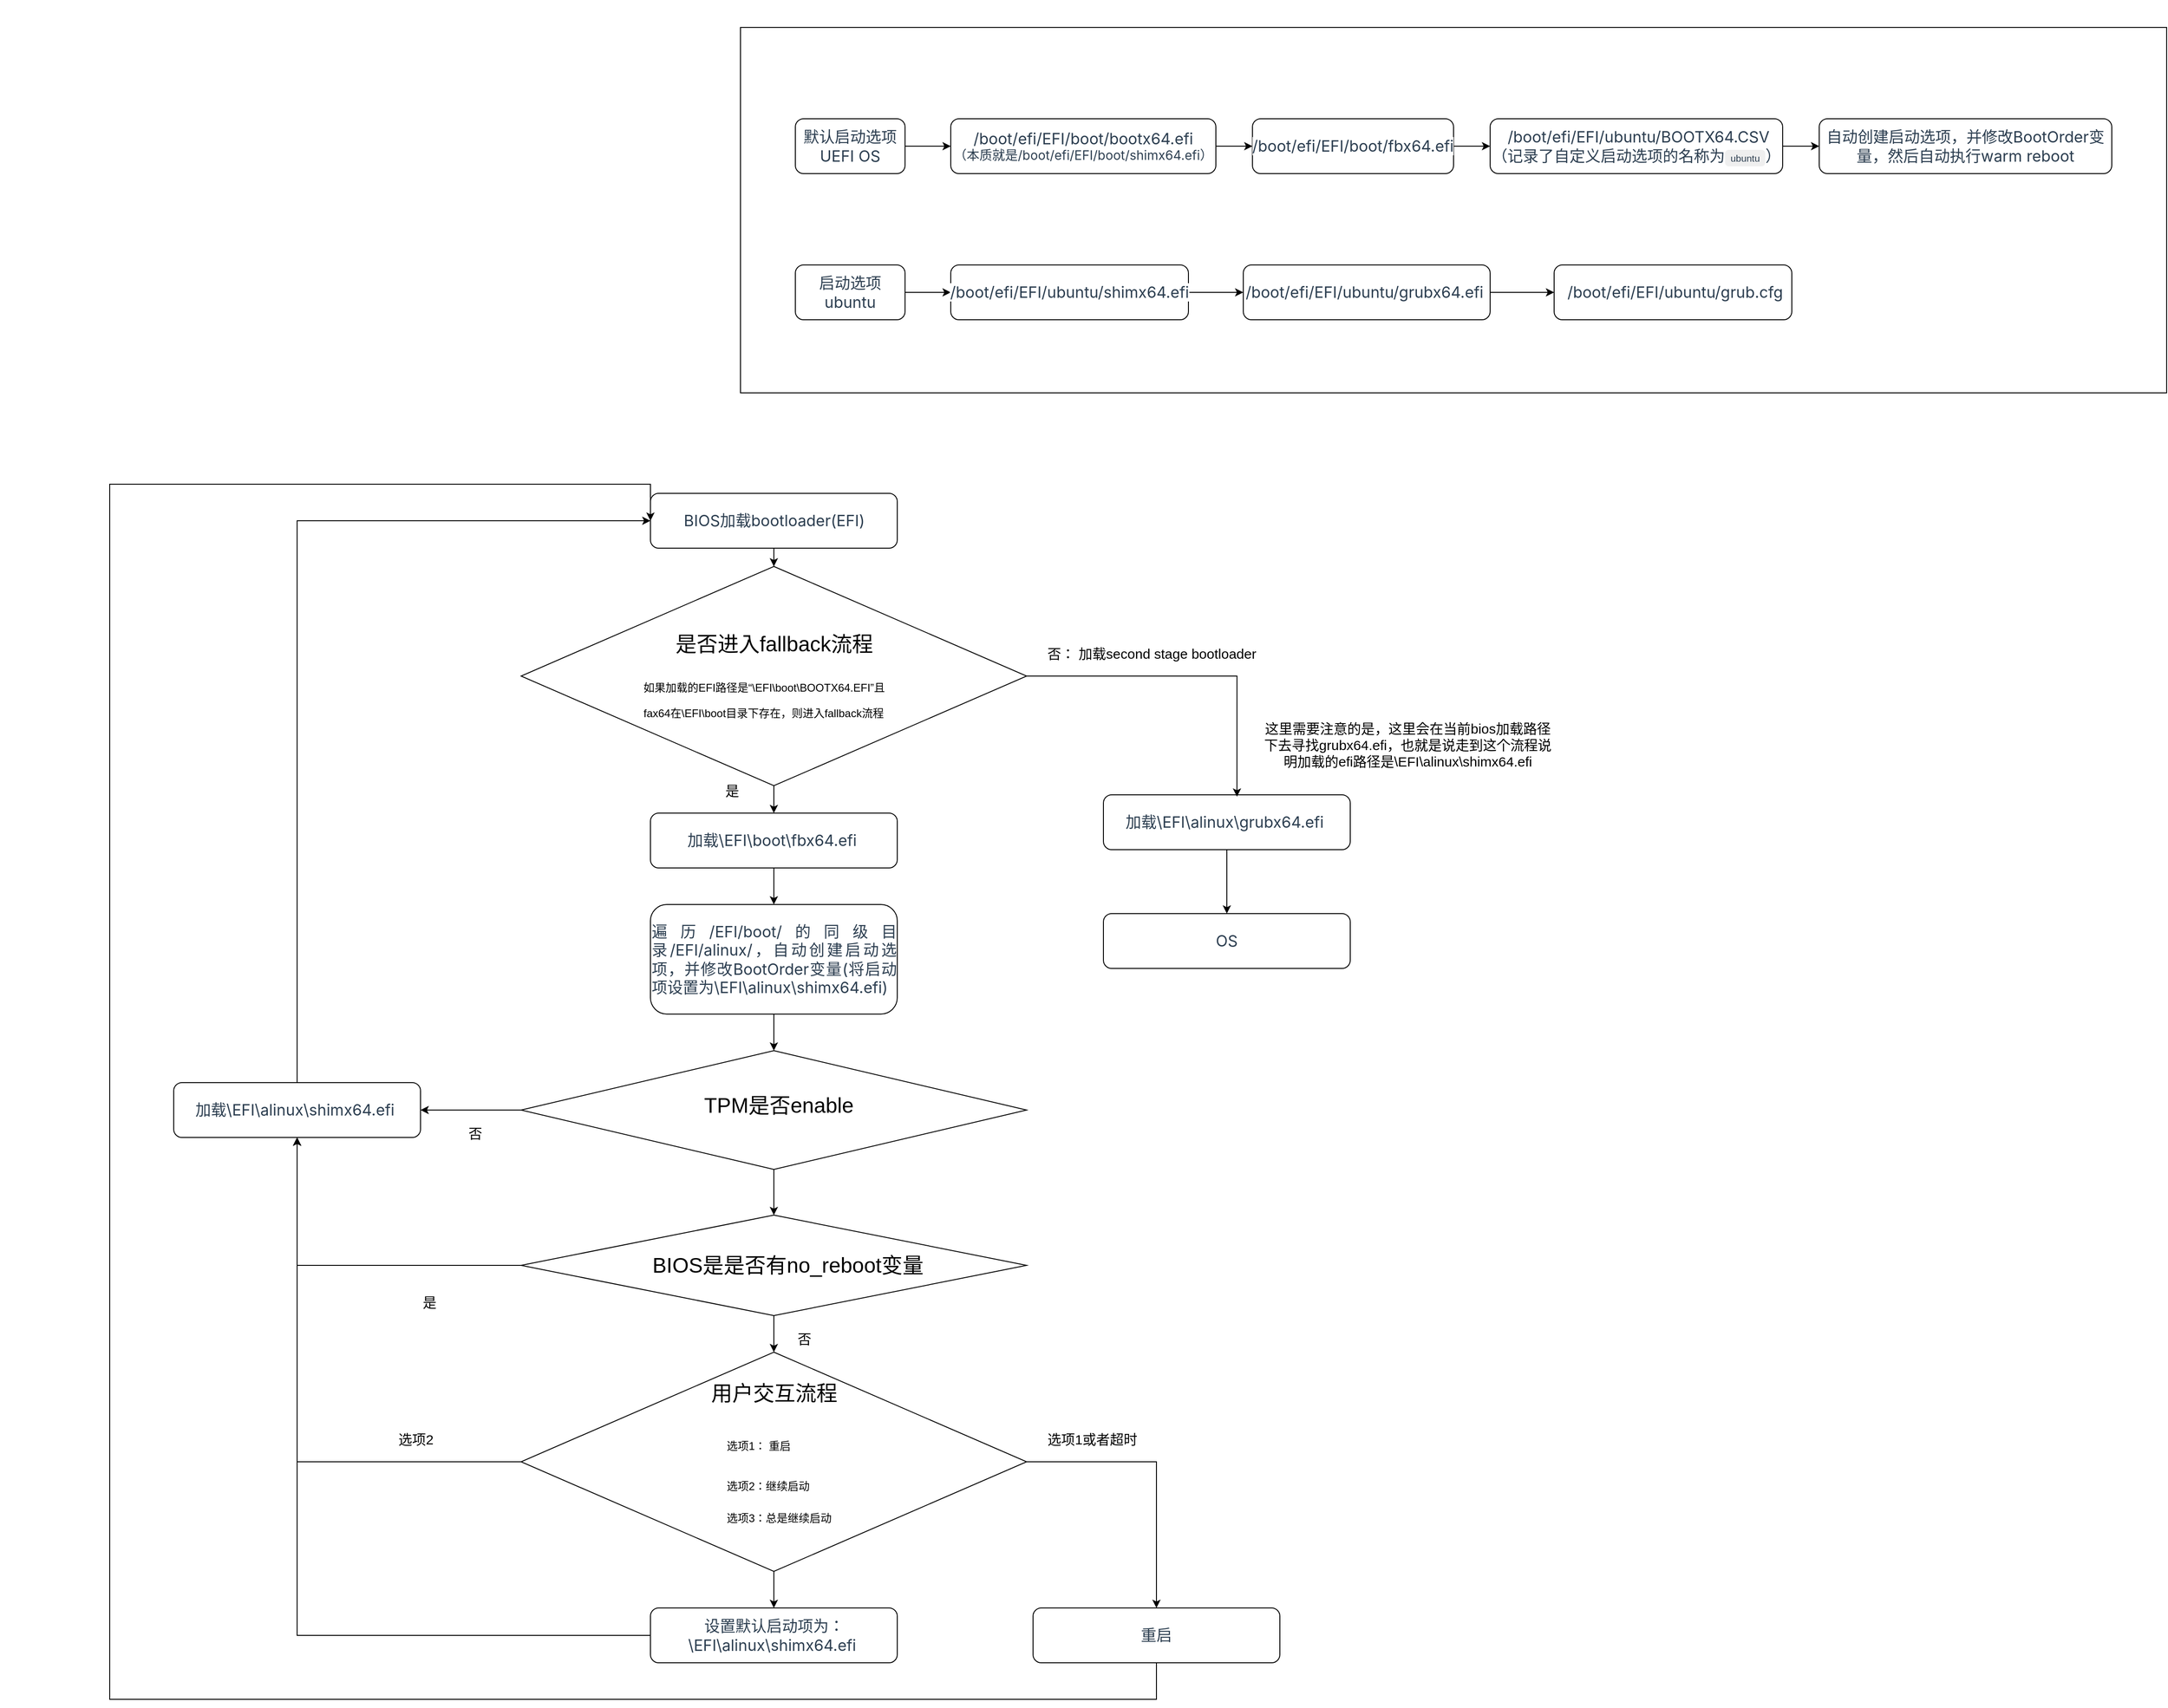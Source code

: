 <mxfile version="24.7.7">
  <diagram name="第 1 页" id="mMlDlkdDfd4doMFzdmtv">
    <mxGraphModel dx="3728" dy="1106" grid="1" gridSize="10" guides="1" tooltips="1" connect="1" arrows="1" fold="1" page="1" pageScale="1" pageWidth="827" pageHeight="1169" math="0" shadow="0">
      <root>
        <mxCell id="0" />
        <mxCell id="1" parent="0" />
        <mxCell id="ULLMlvIF7ydcDEZkrely-18" value="" style="rounded=0;whiteSpace=wrap;html=1;" parent="1" vertex="1">
          <mxGeometry x="-810" y="100" width="1560" height="400" as="geometry" />
        </mxCell>
        <mxCell id="ULLMlvIF7ydcDEZkrely-6" style="edgeStyle=orthogonalEdgeStyle;rounded=0;orthogonalLoop=1;jettySize=auto;html=1;exitX=1;exitY=0.5;exitDx=0;exitDy=0;" parent="1" source="ULLMlvIF7ydcDEZkrely-1" target="ULLMlvIF7ydcDEZkrely-2" edge="1">
          <mxGeometry relative="1" as="geometry" />
        </mxCell>
        <mxCell id="ULLMlvIF7ydcDEZkrely-1" value="&lt;span style=&quot;color: rgb(44, 62, 80); font-family: -apple-system, BlinkMacSystemFont, &amp;quot;Segoe UI&amp;quot;, Roboto, &amp;quot;Helvetica Neue&amp;quot;, Arial, &amp;quot;Noto Sans&amp;quot;, STHeiti, &amp;quot;Microsoft YaHei&amp;quot;, SimSun, sans-serif, &amp;quot;Apple Color Emoji&amp;quot;, &amp;quot;Segoe UI Emoji&amp;quot;, &amp;quot;Segoe UI Symbol&amp;quot;, &amp;quot;Noto Color Emoji&amp;quot;; font-size: 17px; text-align: justify; background-color: rgb(255, 255, 255);&quot;&gt;默认启动选项UEFI OS&lt;/span&gt;" style="rounded=1;whiteSpace=wrap;html=1;" parent="1" vertex="1">
          <mxGeometry x="-750" y="200" width="120" height="60" as="geometry" />
        </mxCell>
        <mxCell id="ULLMlvIF7ydcDEZkrely-7" style="edgeStyle=orthogonalEdgeStyle;rounded=0;orthogonalLoop=1;jettySize=auto;html=1;entryX=0;entryY=0.5;entryDx=0;entryDy=0;" parent="1" source="ULLMlvIF7ydcDEZkrely-2" target="ULLMlvIF7ydcDEZkrely-3" edge="1">
          <mxGeometry relative="1" as="geometry" />
        </mxCell>
        <mxCell id="ULLMlvIF7ydcDEZkrely-2" value="&lt;span style=&quot;color: rgb(44, 62, 80); font-family: -apple-system, BlinkMacSystemFont, &amp;quot;Segoe UI&amp;quot;, Roboto, &amp;quot;Helvetica Neue&amp;quot;, Arial, &amp;quot;Noto Sans&amp;quot;, STHeiti, &amp;quot;Microsoft YaHei&amp;quot;, SimSun, sans-serif, &amp;quot;Apple Color Emoji&amp;quot;, &amp;quot;Segoe UI Emoji&amp;quot;, &amp;quot;Segoe UI Symbol&amp;quot;, &amp;quot;Noto Color Emoji&amp;quot;; font-size: 17px; text-align: justify; background-color: rgb(255, 255, 255);&quot;&gt;/boot/efi/EFI/boot/bootx64.efi&lt;/span&gt;&lt;div style=&quot;font-size: 14px;&quot;&gt;&lt;span style=&quot;color: rgb(44, 62, 80); font-family: -apple-system, BlinkMacSystemFont, &amp;quot;Segoe UI&amp;quot;, Roboto, &amp;quot;Helvetica Neue&amp;quot;, Arial, &amp;quot;Noto Sans&amp;quot;, STHeiti, &amp;quot;Microsoft YaHei&amp;quot;, SimSun, sans-serif, &amp;quot;Apple Color Emoji&amp;quot;, &amp;quot;Segoe UI Emoji&amp;quot;, &amp;quot;Segoe UI Symbol&amp;quot;, &amp;quot;Noto Color Emoji&amp;quot;; text-align: justify; background-color: rgb(255, 255, 255);&quot;&gt;（本质就是&lt;/span&gt;&lt;span style=&quot;background-color: rgb(255, 255, 255); color: rgb(44, 62, 80); font-family: -apple-system, BlinkMacSystemFont, &amp;quot;Segoe UI&amp;quot;, Roboto, &amp;quot;Helvetica Neue&amp;quot;, Arial, &amp;quot;Noto Sans&amp;quot;, STHeiti, &amp;quot;Microsoft YaHei&amp;quot;, SimSun, sans-serif, &amp;quot;Apple Color Emoji&amp;quot;, &amp;quot;Segoe UI Emoji&amp;quot;, &amp;quot;Segoe UI Symbol&amp;quot;, &amp;quot;Noto Color Emoji&amp;quot;; text-align: justify;&quot;&gt;/boot/efi&lt;/span&gt;&lt;span style=&quot;background-color: rgb(255, 255, 255); color: rgb(44, 62, 80); font-family: -apple-system, BlinkMacSystemFont, &amp;quot;Segoe UI&amp;quot;, Roboto, &amp;quot;Helvetica Neue&amp;quot;, Arial, &amp;quot;Noto Sans&amp;quot;, STHeiti, &amp;quot;Microsoft YaHei&amp;quot;, SimSun, sans-serif, &amp;quot;Apple Color Emoji&amp;quot;, &amp;quot;Segoe UI Emoji&amp;quot;, &amp;quot;Segoe UI Symbol&amp;quot;, &amp;quot;Noto Color Emoji&amp;quot;; text-align: justify;&quot;&gt;/EFI/boot/shimx64.efi）&lt;/span&gt;&lt;/div&gt;" style="rounded=1;whiteSpace=wrap;html=1;" parent="1" vertex="1">
          <mxGeometry x="-580" y="200" width="290" height="60" as="geometry" />
        </mxCell>
        <mxCell id="ULLMlvIF7ydcDEZkrely-8" style="edgeStyle=orthogonalEdgeStyle;rounded=0;orthogonalLoop=1;jettySize=auto;html=1;exitX=1;exitY=0.5;exitDx=0;exitDy=0;entryX=0;entryY=0.5;entryDx=0;entryDy=0;" parent="1" source="ULLMlvIF7ydcDEZkrely-3" target="ULLMlvIF7ydcDEZkrely-4" edge="1">
          <mxGeometry relative="1" as="geometry" />
        </mxCell>
        <mxCell id="ULLMlvIF7ydcDEZkrely-3" value="&lt;span style=&quot;color: rgb(44, 62, 80); font-family: -apple-system, BlinkMacSystemFont, &amp;quot;Segoe UI&amp;quot;, Roboto, &amp;quot;Helvetica Neue&amp;quot;, Arial, &amp;quot;Noto Sans&amp;quot;, STHeiti, &amp;quot;Microsoft YaHei&amp;quot;, SimSun, sans-serif, &amp;quot;Apple Color Emoji&amp;quot;, &amp;quot;Segoe UI Emoji&amp;quot;, &amp;quot;Segoe UI Symbol&amp;quot;, &amp;quot;Noto Color Emoji&amp;quot;; font-size: 17px; text-align: justify; background-color: rgb(255, 255, 255);&quot;&gt;/boot/efi&lt;/span&gt;&lt;span style=&quot;color: rgb(44, 62, 80); font-family: -apple-system, BlinkMacSystemFont, &amp;quot;Segoe UI&amp;quot;, Roboto, &amp;quot;Helvetica Neue&amp;quot;, Arial, &amp;quot;Noto Sans&amp;quot;, STHeiti, &amp;quot;Microsoft YaHei&amp;quot;, SimSun, sans-serif, &amp;quot;Apple Color Emoji&amp;quot;, &amp;quot;Segoe UI Emoji&amp;quot;, &amp;quot;Segoe UI Symbol&amp;quot;, &amp;quot;Noto Color Emoji&amp;quot;; font-size: 17px; text-align: justify; background-color: rgb(255, 255, 255);&quot;&gt;/EFI/boot/fbx64.efi&lt;/span&gt;" style="rounded=1;whiteSpace=wrap;html=1;" parent="1" vertex="1">
          <mxGeometry x="-250" y="200" width="220" height="60" as="geometry" />
        </mxCell>
        <mxCell id="ULLMlvIF7ydcDEZkrely-9" style="edgeStyle=orthogonalEdgeStyle;rounded=0;orthogonalLoop=1;jettySize=auto;html=1;" parent="1" source="ULLMlvIF7ydcDEZkrely-4" target="ULLMlvIF7ydcDEZkrely-5" edge="1">
          <mxGeometry relative="1" as="geometry" />
        </mxCell>
        <mxCell id="ULLMlvIF7ydcDEZkrely-4" value="&lt;span style=&quot;color: rgb(44, 62, 80); font-family: -apple-system, BlinkMacSystemFont, &amp;quot;Segoe UI&amp;quot;, Roboto, &amp;quot;Helvetica Neue&amp;quot;, Arial, &amp;quot;Noto Sans&amp;quot;, STHeiti, &amp;quot;Microsoft YaHei&amp;quot;, SimSun, sans-serif, &amp;quot;Apple Color Emoji&amp;quot;, &amp;quot;Segoe UI Emoji&amp;quot;, &amp;quot;Segoe UI Symbol&amp;quot;, &amp;quot;Noto Color Emoji&amp;quot;; font-size: 17px; text-align: justify; background-color: rgb(255, 255, 255);&quot;&gt;&amp;nbsp;&lt;/span&gt;&lt;span style=&quot;color: rgb(44, 62, 80); font-family: -apple-system, BlinkMacSystemFont, &amp;quot;Segoe UI&amp;quot;, Roboto, &amp;quot;Helvetica Neue&amp;quot;, Arial, &amp;quot;Noto Sans&amp;quot;, STHeiti, &amp;quot;Microsoft YaHei&amp;quot;, SimSun, sans-serif, &amp;quot;Apple Color Emoji&amp;quot;, &amp;quot;Segoe UI Emoji&amp;quot;, &amp;quot;Segoe UI Symbol&amp;quot;, &amp;quot;Noto Color Emoji&amp;quot;; font-size: 17px; text-align: justify; background-color: rgb(255, 255, 255);&quot;&gt;/boot/efi&lt;/span&gt;&lt;span style=&quot;color: rgb(44, 62, 80); font-family: -apple-system, BlinkMacSystemFont, &amp;quot;Segoe UI&amp;quot;, Roboto, &amp;quot;Helvetica Neue&amp;quot;, Arial, &amp;quot;Noto Sans&amp;quot;, STHeiti, &amp;quot;Microsoft YaHei&amp;quot;, SimSun, sans-serif, &amp;quot;Apple Color Emoji&amp;quot;, &amp;quot;Segoe UI Emoji&amp;quot;, &amp;quot;Segoe UI Symbol&amp;quot;, &amp;quot;Noto Color Emoji&amp;quot;; font-size: 17px; text-align: justify; background-color: rgb(255, 255, 255);&quot;&gt;/EFI/ubuntu/BOOTX64.CSV&lt;/span&gt;&lt;div&gt;&lt;span style=&quot;color: rgb(44, 62, 80); font-family: -apple-system, BlinkMacSystemFont, &amp;quot;Segoe UI&amp;quot;, Roboto, &amp;quot;Helvetica Neue&amp;quot;, Arial, &amp;quot;Noto Sans&amp;quot;, STHeiti, &amp;quot;Microsoft YaHei&amp;quot;, SimSun, sans-serif, &amp;quot;Apple Color Emoji&amp;quot;, &amp;quot;Segoe UI Emoji&amp;quot;, &amp;quot;Segoe UI Symbol&amp;quot;, &amp;quot;Noto Color Emoji&amp;quot;; font-size: 17px; text-align: justify; background-color: rgb(255, 255, 255);&quot;&gt;（记录了自定义启动选项的名称为&lt;/span&gt;&lt;code style=&quot;margin: 0px; padding: 3px 6px; border-radius: 4px; background: rgba(127, 127, 127, 0.12); font-size: 0.875em; overflow-wrap: break-word; font-family: var(--font-family-mono); color: rgb(44, 62, 80); text-align: justify;&quot;&gt;ubuntu&lt;/code&gt;&lt;span style=&quot;color: rgb(44, 62, 80); font-family: -apple-system, BlinkMacSystemFont, &amp;quot;Segoe UI&amp;quot;, Roboto, &amp;quot;Helvetica Neue&amp;quot;, Arial, &amp;quot;Noto Sans&amp;quot;, STHeiti, &amp;quot;Microsoft YaHei&amp;quot;, SimSun, sans-serif, &amp;quot;Apple Color Emoji&amp;quot;, &amp;quot;Segoe UI Emoji&amp;quot;, &amp;quot;Segoe UI Symbol&amp;quot;, &amp;quot;Noto Color Emoji&amp;quot;; font-size: 17px; text-align: justify; background-color: rgb(255, 255, 255);&quot;&gt;）&lt;/span&gt;&lt;/div&gt;" style="rounded=1;whiteSpace=wrap;html=1;" parent="1" vertex="1">
          <mxGeometry x="10" y="200" width="320" height="60" as="geometry" />
        </mxCell>
        <mxCell id="ULLMlvIF7ydcDEZkrely-5" value="&lt;span style=&quot;color: rgb(44, 62, 80); font-family: -apple-system, BlinkMacSystemFont, &amp;quot;Segoe UI&amp;quot;, Roboto, &amp;quot;Helvetica Neue&amp;quot;, Arial, &amp;quot;Noto Sans&amp;quot;, STHeiti, &amp;quot;Microsoft YaHei&amp;quot;, SimSun, sans-serif, &amp;quot;Apple Color Emoji&amp;quot;, &amp;quot;Segoe UI Emoji&amp;quot;, &amp;quot;Segoe UI Symbol&amp;quot;, &amp;quot;Noto Color Emoji&amp;quot;; font-size: 17px; text-align: justify; background-color: rgb(255, 255, 255);&quot;&gt;自动创建启动选项，并修改BootOrder变量，然后自动执行warm reboot&lt;/span&gt;" style="rounded=1;whiteSpace=wrap;html=1;" parent="1" vertex="1">
          <mxGeometry x="370" y="200" width="320" height="60" as="geometry" />
        </mxCell>
        <mxCell id="ULLMlvIF7ydcDEZkrely-14" style="edgeStyle=orthogonalEdgeStyle;rounded=0;orthogonalLoop=1;jettySize=auto;html=1;exitX=1;exitY=0.5;exitDx=0;exitDy=0;" parent="1" source="ULLMlvIF7ydcDEZkrely-10" target="ULLMlvIF7ydcDEZkrely-11" edge="1">
          <mxGeometry relative="1" as="geometry" />
        </mxCell>
        <mxCell id="ULLMlvIF7ydcDEZkrely-10" value="&lt;span style=&quot;color: rgb(44, 62, 80); font-family: -apple-system, BlinkMacSystemFont, &amp;quot;Segoe UI&amp;quot;, Roboto, &amp;quot;Helvetica Neue&amp;quot;, Arial, &amp;quot;Noto Sans&amp;quot;, STHeiti, &amp;quot;Microsoft YaHei&amp;quot;, SimSun, sans-serif, &amp;quot;Apple Color Emoji&amp;quot;, &amp;quot;Segoe UI Emoji&amp;quot;, &amp;quot;Segoe UI Symbol&amp;quot;, &amp;quot;Noto Color Emoji&amp;quot;; font-size: 17px; text-align: justify; background-color: rgb(255, 255, 255);&quot;&gt;启动选项ubuntu&lt;/span&gt;" style="rounded=1;whiteSpace=wrap;html=1;" parent="1" vertex="1">
          <mxGeometry x="-750" y="360" width="120" height="60" as="geometry" />
        </mxCell>
        <mxCell id="ULLMlvIF7ydcDEZkrely-15" style="edgeStyle=orthogonalEdgeStyle;rounded=0;orthogonalLoop=1;jettySize=auto;html=1;exitX=1;exitY=0.5;exitDx=0;exitDy=0;entryX=0;entryY=0.5;entryDx=0;entryDy=0;" parent="1" source="ULLMlvIF7ydcDEZkrely-11" target="ULLMlvIF7ydcDEZkrely-12" edge="1">
          <mxGeometry relative="1" as="geometry" />
        </mxCell>
        <mxCell id="ULLMlvIF7ydcDEZkrely-11" value="&lt;span style=&quot;color: rgb(44, 62, 80); font-family: -apple-system, BlinkMacSystemFont, &amp;quot;Segoe UI&amp;quot;, Roboto, &amp;quot;Helvetica Neue&amp;quot;, Arial, &amp;quot;Noto Sans&amp;quot;, STHeiti, &amp;quot;Microsoft YaHei&amp;quot;, SimSun, sans-serif, &amp;quot;Apple Color Emoji&amp;quot;, &amp;quot;Segoe UI Emoji&amp;quot;, &amp;quot;Segoe UI Symbol&amp;quot;, &amp;quot;Noto Color Emoji&amp;quot;; font-size: 17px; text-align: justify; background-color: rgb(255, 255, 255);&quot;&gt;/boot/efi&lt;/span&gt;&lt;span style=&quot;color: rgb(44, 62, 80); font-family: -apple-system, BlinkMacSystemFont, &amp;quot;Segoe UI&amp;quot;, Roboto, &amp;quot;Helvetica Neue&amp;quot;, Arial, &amp;quot;Noto Sans&amp;quot;, STHeiti, &amp;quot;Microsoft YaHei&amp;quot;, SimSun, sans-serif, &amp;quot;Apple Color Emoji&amp;quot;, &amp;quot;Segoe UI Emoji&amp;quot;, &amp;quot;Segoe UI Symbol&amp;quot;, &amp;quot;Noto Color Emoji&amp;quot;; font-size: 17px; text-align: justify; background-color: rgb(255, 255, 255);&quot;&gt;/EFI/ubuntu/shimx64.efi&lt;/span&gt;" style="rounded=1;whiteSpace=wrap;html=1;" parent="1" vertex="1">
          <mxGeometry x="-580" y="360" width="260" height="60" as="geometry" />
        </mxCell>
        <mxCell id="ULLMlvIF7ydcDEZkrely-16" style="edgeStyle=orthogonalEdgeStyle;rounded=0;orthogonalLoop=1;jettySize=auto;html=1;exitX=1;exitY=0.5;exitDx=0;exitDy=0;entryX=0;entryY=0.5;entryDx=0;entryDy=0;" parent="1" source="ULLMlvIF7ydcDEZkrely-12" target="ULLMlvIF7ydcDEZkrely-13" edge="1">
          <mxGeometry relative="1" as="geometry" />
        </mxCell>
        <mxCell id="ULLMlvIF7ydcDEZkrely-12" value="&lt;span style=&quot;color: rgb(44, 62, 80); font-family: -apple-system, BlinkMacSystemFont, &amp;quot;Segoe UI&amp;quot;, Roboto, &amp;quot;Helvetica Neue&amp;quot;, Arial, &amp;quot;Noto Sans&amp;quot;, STHeiti, &amp;quot;Microsoft YaHei&amp;quot;, SimSun, sans-serif, &amp;quot;Apple Color Emoji&amp;quot;, &amp;quot;Segoe UI Emoji&amp;quot;, &amp;quot;Segoe UI Symbol&amp;quot;, &amp;quot;Noto Color Emoji&amp;quot;; font-size: 17px; text-align: justify; background-color: rgb(255, 255, 255);&quot;&gt;/boot/efi&lt;/span&gt;&lt;span style=&quot;color: rgb(44, 62, 80); font-family: -apple-system, BlinkMacSystemFont, &amp;quot;Segoe UI&amp;quot;, Roboto, &amp;quot;Helvetica Neue&amp;quot;, Arial, &amp;quot;Noto Sans&amp;quot;, STHeiti, &amp;quot;Microsoft YaHei&amp;quot;, SimSun, sans-serif, &amp;quot;Apple Color Emoji&amp;quot;, &amp;quot;Segoe UI Emoji&amp;quot;, &amp;quot;Segoe UI Symbol&amp;quot;, &amp;quot;Noto Color Emoji&amp;quot;; font-size: 17px; text-align: justify; background-color: rgb(255, 255, 255);&quot;&gt;/EFI/ubuntu/grubx64.efi&amp;nbsp;&lt;/span&gt;" style="rounded=1;whiteSpace=wrap;html=1;" parent="1" vertex="1">
          <mxGeometry x="-260" y="360" width="270" height="60" as="geometry" />
        </mxCell>
        <mxCell id="ULLMlvIF7ydcDEZkrely-13" value="&lt;span style=&quot;color: rgb(44, 62, 80); font-family: -apple-system, BlinkMacSystemFont, &amp;quot;Segoe UI&amp;quot;, Roboto, &amp;quot;Helvetica Neue&amp;quot;, Arial, &amp;quot;Noto Sans&amp;quot;, STHeiti, &amp;quot;Microsoft YaHei&amp;quot;, SimSun, sans-serif, &amp;quot;Apple Color Emoji&amp;quot;, &amp;quot;Segoe UI Emoji&amp;quot;, &amp;quot;Segoe UI Symbol&amp;quot;, &amp;quot;Noto Color Emoji&amp;quot;; font-size: 17px; text-align: justify; background-color: rgb(255, 255, 255);&quot;&gt;&amp;nbsp;&lt;/span&gt;&lt;span style=&quot;color: rgb(44, 62, 80); font-family: -apple-system, BlinkMacSystemFont, &amp;quot;Segoe UI&amp;quot;, Roboto, &amp;quot;Helvetica Neue&amp;quot;, Arial, &amp;quot;Noto Sans&amp;quot;, STHeiti, &amp;quot;Microsoft YaHei&amp;quot;, SimSun, sans-serif, &amp;quot;Apple Color Emoji&amp;quot;, &amp;quot;Segoe UI Emoji&amp;quot;, &amp;quot;Segoe UI Symbol&amp;quot;, &amp;quot;Noto Color Emoji&amp;quot;; font-size: 17px; text-align: justify; background-color: rgb(255, 255, 255);&quot;&gt;/boot/efi&lt;/span&gt;&lt;span style=&quot;color: rgb(44, 62, 80); font-family: -apple-system, BlinkMacSystemFont, &amp;quot;Segoe UI&amp;quot;, Roboto, &amp;quot;Helvetica Neue&amp;quot;, Arial, &amp;quot;Noto Sans&amp;quot;, STHeiti, &amp;quot;Microsoft YaHei&amp;quot;, SimSun, sans-serif, &amp;quot;Apple Color Emoji&amp;quot;, &amp;quot;Segoe UI Emoji&amp;quot;, &amp;quot;Segoe UI Symbol&amp;quot;, &amp;quot;Noto Color Emoji&amp;quot;; font-size: 17px; text-align: justify; background-color: rgb(255, 255, 255);&quot;&gt;/EFI/ubuntu/grub.cfg&lt;/span&gt;" style="rounded=1;whiteSpace=wrap;html=1;" parent="1" vertex="1">
          <mxGeometry x="80" y="360" width="260" height="60" as="geometry" />
        </mxCell>
        <mxCell id="mZBOsqE5cRWJT8c39Yzn-1" value="" style="shape=image;verticalLabelPosition=bottom;labelBackgroundColor=default;verticalAlign=top;aspect=fixed;imageAspect=0;image=https://intranetproxy.alipay.com/skylark/lark/0/2024/png/86256527/1725971527057-cacfa0ba-c0ec-4c6c-9c57-be4963603fe7.png;" parent="1" vertex="1">
          <mxGeometry x="-1620" y="70" width="781.1" height="427" as="geometry" />
        </mxCell>
        <mxCell id="tkt-nYlQ8RUQgV1p8vgq-7" style="edgeStyle=orthogonalEdgeStyle;rounded=0;orthogonalLoop=1;jettySize=auto;html=1;entryX=0.5;entryY=0;entryDx=0;entryDy=0;" edge="1" parent="1" source="mZBOsqE5cRWJT8c39Yzn-2" target="tkt-nYlQ8RUQgV1p8vgq-6">
          <mxGeometry relative="1" as="geometry" />
        </mxCell>
        <mxCell id="mZBOsqE5cRWJT8c39Yzn-2" value="" style="rhombus;whiteSpace=wrap;html=1;" parent="1" vertex="1">
          <mxGeometry x="-1050" y="690" width="553" height="240" as="geometry" />
        </mxCell>
        <mxCell id="mZBOsqE5cRWJT8c39Yzn-3" value="&lt;h1 style=&quot;margin-top: 0px; line-height: 100%;&quot;&gt;&lt;span style=&quot;background-color: initial; font-size: 12px; font-weight: normal;&quot;&gt;如果加载的EFI路径是“\EFI\boot\BOOTX64.EFI”且fax64在\EFI\boot目录下存在，则进入fallback流程&lt;/span&gt;&lt;br&gt;&lt;/h1&gt;" style="text;html=1;whiteSpace=wrap;overflow=hidden;rounded=0;" parent="1" vertex="1">
          <mxGeometry x="-918.5" y="800" width="290" height="60" as="geometry" />
        </mxCell>
        <mxCell id="tkt-nYlQ8RUQgV1p8vgq-1" value="&lt;span style=&quot;font-size: 23px;&quot;&gt;是否进入fallback流程&lt;/span&gt;" style="text;html=1;align=center;verticalAlign=middle;whiteSpace=wrap;rounded=0;" vertex="1" parent="1">
          <mxGeometry x="-923.5" y="760" width="300" height="30" as="geometry" />
        </mxCell>
        <mxCell id="tkt-nYlQ8RUQgV1p8vgq-29" style="edgeStyle=orthogonalEdgeStyle;rounded=0;orthogonalLoop=1;jettySize=auto;html=1;entryX=0.5;entryY=0;entryDx=0;entryDy=0;" edge="1" parent="1" source="tkt-nYlQ8RUQgV1p8vgq-3" target="tkt-nYlQ8RUQgV1p8vgq-28">
          <mxGeometry relative="1" as="geometry" />
        </mxCell>
        <mxCell id="tkt-nYlQ8RUQgV1p8vgq-3" value="&lt;span style=&quot;color: rgb(44, 62, 80); font-family: -apple-system, BlinkMacSystemFont, &amp;quot;Segoe UI&amp;quot;, Roboto, &amp;quot;Helvetica Neue&amp;quot;, Arial, &amp;quot;Noto Sans&amp;quot;, STHeiti, &amp;quot;Microsoft YaHei&amp;quot;, SimSun, sans-serif, &amp;quot;Apple Color Emoji&amp;quot;, &amp;quot;Segoe UI Emoji&amp;quot;, &amp;quot;Segoe UI Symbol&amp;quot;, &amp;quot;Noto Color Emoji&amp;quot;; font-size: 17px; text-align: justify; background-color: rgb(255, 255, 255);&quot;&gt;加载\EFI\alinux\grubx64.efi&amp;nbsp;&lt;/span&gt;" style="rounded=1;whiteSpace=wrap;html=1;" vertex="1" parent="1">
          <mxGeometry x="-413" y="940" width="270" height="60" as="geometry" />
        </mxCell>
        <mxCell id="tkt-nYlQ8RUQgV1p8vgq-4" style="edgeStyle=orthogonalEdgeStyle;rounded=0;orthogonalLoop=1;jettySize=auto;html=1;entryX=0.541;entryY=0.033;entryDx=0;entryDy=0;entryPerimeter=0;" edge="1" parent="1" source="mZBOsqE5cRWJT8c39Yzn-2" target="tkt-nYlQ8RUQgV1p8vgq-3">
          <mxGeometry relative="1" as="geometry" />
        </mxCell>
        <mxCell id="tkt-nYlQ8RUQgV1p8vgq-5" value="&lt;font style=&quot;font-size: 15px;&quot;&gt;否： 加载second stage bootloader&lt;/font&gt;" style="text;html=1;align=center;verticalAlign=middle;whiteSpace=wrap;rounded=0;" vertex="1" parent="1">
          <mxGeometry x="-520" y="770" width="320" height="30" as="geometry" />
        </mxCell>
        <mxCell id="tkt-nYlQ8RUQgV1p8vgq-11" style="edgeStyle=orthogonalEdgeStyle;rounded=0;orthogonalLoop=1;jettySize=auto;html=1;" edge="1" parent="1" source="tkt-nYlQ8RUQgV1p8vgq-6" target="tkt-nYlQ8RUQgV1p8vgq-8">
          <mxGeometry relative="1" as="geometry" />
        </mxCell>
        <mxCell id="tkt-nYlQ8RUQgV1p8vgq-6" value="&lt;span style=&quot;color: rgb(44, 62, 80); font-family: -apple-system, BlinkMacSystemFont, &amp;quot;Segoe UI&amp;quot;, Roboto, &amp;quot;Helvetica Neue&amp;quot;, Arial, &amp;quot;Noto Sans&amp;quot;, STHeiti, &amp;quot;Microsoft YaHei&amp;quot;, SimSun, sans-serif, &amp;quot;Apple Color Emoji&amp;quot;, &amp;quot;Segoe UI Emoji&amp;quot;, &amp;quot;Segoe UI Symbol&amp;quot;, &amp;quot;Noto Color Emoji&amp;quot;; font-size: 17px; text-align: justify; background-color: rgb(255, 255, 255);&quot;&gt;加载\EFI\boot\fbx64.efi&amp;nbsp;&lt;/span&gt;" style="rounded=1;whiteSpace=wrap;html=1;" vertex="1" parent="1">
          <mxGeometry x="-908.5" y="960" width="270" height="60" as="geometry" />
        </mxCell>
        <mxCell id="tkt-nYlQ8RUQgV1p8vgq-16" style="edgeStyle=orthogonalEdgeStyle;rounded=0;orthogonalLoop=1;jettySize=auto;html=1;entryX=0.5;entryY=0;entryDx=0;entryDy=0;" edge="1" parent="1" source="tkt-nYlQ8RUQgV1p8vgq-8" target="tkt-nYlQ8RUQgV1p8vgq-12">
          <mxGeometry relative="1" as="geometry" />
        </mxCell>
        <mxCell id="tkt-nYlQ8RUQgV1p8vgq-8" value="&lt;div style=&quot;text-align: justify;&quot;&gt;&lt;font face=&quot;-apple-system, BlinkMacSystemFont, Segoe UI, Roboto, Helvetica Neue, Arial, Noto Sans, STHeiti, Microsoft YaHei, SimSun, sans-serif, Apple Color Emoji, Segoe UI Emoji, Segoe UI Symbol, Noto Color Emoji&quot; color=&quot;#2c3e50&quot;&gt;&lt;span style=&quot;font-size: 17px; background-color: rgb(255, 255, 255);&quot;&gt;遍历/EFI/boot/的同级目录/EFI/alinux/，&lt;/span&gt;&lt;/font&gt;&lt;span style=&quot;background-color: rgb(255, 255, 255); color: rgb(44, 62, 80); font-family: -apple-system, BlinkMacSystemFont, &amp;quot;Segoe UI&amp;quot;, Roboto, &amp;quot;Helvetica Neue&amp;quot;, Arial, &amp;quot;Noto Sans&amp;quot;, STHeiti, &amp;quot;Microsoft YaHei&amp;quot;, SimSun, sans-serif, &amp;quot;Apple Color Emoji&amp;quot;, &amp;quot;Segoe UI Emoji&amp;quot;, &amp;quot;Segoe UI Symbol&amp;quot;, &amp;quot;Noto Color Emoji&amp;quot;; font-size: 17px;&quot;&gt;自动创建启动选项，并修改BootOrder变量(将启动项设置为\EFI\alinux\shimx64.efi)&lt;/span&gt;&lt;/div&gt;" style="rounded=1;whiteSpace=wrap;html=1;" vertex="1" parent="1">
          <mxGeometry x="-908.5" y="1060" width="270" height="120" as="geometry" />
        </mxCell>
        <mxCell id="tkt-nYlQ8RUQgV1p8vgq-9" value="&lt;font style=&quot;font-size: 15px;&quot;&gt;是&lt;/font&gt;" style="text;html=1;align=center;verticalAlign=middle;whiteSpace=wrap;rounded=0;" vertex="1" parent="1">
          <mxGeometry x="-838.9" y="920" width="40" height="30" as="geometry" />
        </mxCell>
        <mxCell id="tkt-nYlQ8RUQgV1p8vgq-10" value="&lt;font style=&quot;font-size: 15px;&quot;&gt;这里需要注意的是，这里会在当前bios加载路径下去寻找grubx64.efi，也就是说走到这个流程说明加载的efi路径是\EFI\alinux\shimx64.efi&lt;/font&gt;" style="text;html=1;align=center;verticalAlign=middle;whiteSpace=wrap;rounded=0;" vertex="1" parent="1">
          <mxGeometry x="-240" y="870" width="320" height="30" as="geometry" />
        </mxCell>
        <mxCell id="tkt-nYlQ8RUQgV1p8vgq-18" style="edgeStyle=orthogonalEdgeStyle;rounded=0;orthogonalLoop=1;jettySize=auto;html=1;entryX=1;entryY=0.5;entryDx=0;entryDy=0;" edge="1" parent="1" source="tkt-nYlQ8RUQgV1p8vgq-12" target="tkt-nYlQ8RUQgV1p8vgq-17">
          <mxGeometry relative="1" as="geometry" />
        </mxCell>
        <mxCell id="tkt-nYlQ8RUQgV1p8vgq-23" style="edgeStyle=orthogonalEdgeStyle;rounded=0;orthogonalLoop=1;jettySize=auto;html=1;entryX=0.5;entryY=0;entryDx=0;entryDy=0;" edge="1" parent="1" source="tkt-nYlQ8RUQgV1p8vgq-12" target="tkt-nYlQ8RUQgV1p8vgq-21">
          <mxGeometry relative="1" as="geometry" />
        </mxCell>
        <mxCell id="tkt-nYlQ8RUQgV1p8vgq-12" value="" style="rhombus;whiteSpace=wrap;html=1;" vertex="1" parent="1">
          <mxGeometry x="-1050" y="1220" width="553" height="130" as="geometry" />
        </mxCell>
        <mxCell id="tkt-nYlQ8RUQgV1p8vgq-13" value="&lt;span style=&quot;font-size: 23px;&quot;&gt;TPM是否enable&lt;/span&gt;" style="text;html=1;align=center;verticalAlign=middle;whiteSpace=wrap;rounded=0;" vertex="1" parent="1">
          <mxGeometry x="-918.5" y="1265" width="300" height="30" as="geometry" />
        </mxCell>
        <mxCell id="tkt-nYlQ8RUQgV1p8vgq-15" style="edgeStyle=orthogonalEdgeStyle;rounded=0;orthogonalLoop=1;jettySize=auto;html=1;entryX=0.5;entryY=0;entryDx=0;entryDy=0;" edge="1" parent="1" source="tkt-nYlQ8RUQgV1p8vgq-14" target="mZBOsqE5cRWJT8c39Yzn-2">
          <mxGeometry relative="1" as="geometry" />
        </mxCell>
        <mxCell id="tkt-nYlQ8RUQgV1p8vgq-14" value="&lt;span style=&quot;color: rgb(44, 62, 80); font-family: -apple-system, BlinkMacSystemFont, &amp;quot;Segoe UI&amp;quot;, Roboto, &amp;quot;Helvetica Neue&amp;quot;, Arial, &amp;quot;Noto Sans&amp;quot;, STHeiti, &amp;quot;Microsoft YaHei&amp;quot;, SimSun, sans-serif, &amp;quot;Apple Color Emoji&amp;quot;, &amp;quot;Segoe UI Emoji&amp;quot;, &amp;quot;Segoe UI Symbol&amp;quot;, &amp;quot;Noto Color Emoji&amp;quot;; font-size: 17px; text-align: justify; background-color: rgb(255, 255, 255);&quot;&gt;BIOS加载bootloader(EFI)&lt;/span&gt;" style="rounded=1;whiteSpace=wrap;html=1;" vertex="1" parent="1">
          <mxGeometry x="-908.5" y="610" width="270" height="60" as="geometry" />
        </mxCell>
        <mxCell id="tkt-nYlQ8RUQgV1p8vgq-19" style="edgeStyle=orthogonalEdgeStyle;rounded=0;orthogonalLoop=1;jettySize=auto;html=1;entryX=0;entryY=0.5;entryDx=0;entryDy=0;exitX=0.5;exitY=0;exitDx=0;exitDy=0;" edge="1" parent="1" source="tkt-nYlQ8RUQgV1p8vgq-17" target="tkt-nYlQ8RUQgV1p8vgq-14">
          <mxGeometry relative="1" as="geometry" />
        </mxCell>
        <mxCell id="tkt-nYlQ8RUQgV1p8vgq-17" value="&lt;span style=&quot;color: rgb(44, 62, 80); font-family: -apple-system, BlinkMacSystemFont, &amp;quot;Segoe UI&amp;quot;, Roboto, &amp;quot;Helvetica Neue&amp;quot;, Arial, &amp;quot;Noto Sans&amp;quot;, STHeiti, &amp;quot;Microsoft YaHei&amp;quot;, SimSun, sans-serif, &amp;quot;Apple Color Emoji&amp;quot;, &amp;quot;Segoe UI Emoji&amp;quot;, &amp;quot;Segoe UI Symbol&amp;quot;, &amp;quot;Noto Color Emoji&amp;quot;; font-size: 17px; text-align: justify; background-color: rgb(255, 255, 255);&quot;&gt;加载\EFI\alinux\shimx64.efi&amp;nbsp;&lt;/span&gt;" style="rounded=1;whiteSpace=wrap;html=1;" vertex="1" parent="1">
          <mxGeometry x="-1430" y="1255" width="270" height="60" as="geometry" />
        </mxCell>
        <mxCell id="tkt-nYlQ8RUQgV1p8vgq-20" value="&lt;font style=&quot;font-size: 15px;&quot;&gt;否&lt;/font&gt;" style="text;html=1;align=center;verticalAlign=middle;whiteSpace=wrap;rounded=0;" vertex="1" parent="1">
          <mxGeometry x="-1120" y="1295" width="40" height="30" as="geometry" />
        </mxCell>
        <mxCell id="tkt-nYlQ8RUQgV1p8vgq-24" style="edgeStyle=orthogonalEdgeStyle;rounded=0;orthogonalLoop=1;jettySize=auto;html=1;entryX=0.5;entryY=1;entryDx=0;entryDy=0;" edge="1" parent="1" source="tkt-nYlQ8RUQgV1p8vgq-21" target="tkt-nYlQ8RUQgV1p8vgq-17">
          <mxGeometry relative="1" as="geometry" />
        </mxCell>
        <mxCell id="tkt-nYlQ8RUQgV1p8vgq-37" style="edgeStyle=orthogonalEdgeStyle;rounded=0;orthogonalLoop=1;jettySize=auto;html=1;entryX=0.5;entryY=0;entryDx=0;entryDy=0;" edge="1" parent="1" source="tkt-nYlQ8RUQgV1p8vgq-21" target="tkt-nYlQ8RUQgV1p8vgq-32">
          <mxGeometry relative="1" as="geometry" />
        </mxCell>
        <mxCell id="tkt-nYlQ8RUQgV1p8vgq-21" value="" style="rhombus;whiteSpace=wrap;html=1;" vertex="1" parent="1">
          <mxGeometry x="-1050" y="1400" width="553" height="110" as="geometry" />
        </mxCell>
        <mxCell id="tkt-nYlQ8RUQgV1p8vgq-22" value="&lt;span style=&quot;font-size: 23px;&quot;&gt;BIOS是是否有no_reboot变量&lt;/span&gt;" style="text;html=1;align=center;verticalAlign=middle;whiteSpace=wrap;rounded=0;" vertex="1" parent="1">
          <mxGeometry x="-908.5" y="1440" width="300" height="30" as="geometry" />
        </mxCell>
        <mxCell id="tkt-nYlQ8RUQgV1p8vgq-26" value="&lt;font style=&quot;font-size: 15px;&quot;&gt;是&lt;/font&gt;" style="text;html=1;align=center;verticalAlign=middle;whiteSpace=wrap;rounded=0;" vertex="1" parent="1">
          <mxGeometry x="-1170" y="1480" width="40" height="30" as="geometry" />
        </mxCell>
        <mxCell id="tkt-nYlQ8RUQgV1p8vgq-28" value="&lt;span style=&quot;color: rgb(44, 62, 80); font-family: -apple-system, BlinkMacSystemFont, &amp;quot;Segoe UI&amp;quot;, Roboto, &amp;quot;Helvetica Neue&amp;quot;, Arial, &amp;quot;Noto Sans&amp;quot;, STHeiti, &amp;quot;Microsoft YaHei&amp;quot;, SimSun, sans-serif, &amp;quot;Apple Color Emoji&amp;quot;, &amp;quot;Segoe UI Emoji&amp;quot;, &amp;quot;Segoe UI Symbol&amp;quot;, &amp;quot;Noto Color Emoji&amp;quot;; font-size: 17px; text-align: justify; background-color: rgb(255, 255, 255);&quot;&gt;OS&lt;br&gt;&lt;/span&gt;" style="rounded=1;whiteSpace=wrap;html=1;" vertex="1" parent="1">
          <mxGeometry x="-413" y="1070" width="270" height="60" as="geometry" />
        </mxCell>
        <mxCell id="tkt-nYlQ8RUQgV1p8vgq-35" style="edgeStyle=orthogonalEdgeStyle;rounded=0;orthogonalLoop=1;jettySize=auto;html=1;entryX=0.5;entryY=1;entryDx=0;entryDy=0;" edge="1" parent="1" source="tkt-nYlQ8RUQgV1p8vgq-32" target="tkt-nYlQ8RUQgV1p8vgq-17">
          <mxGeometry relative="1" as="geometry" />
        </mxCell>
        <mxCell id="tkt-nYlQ8RUQgV1p8vgq-39" style="edgeStyle=orthogonalEdgeStyle;rounded=0;orthogonalLoop=1;jettySize=auto;html=1;entryX=0.5;entryY=0;entryDx=0;entryDy=0;" edge="1" parent="1" source="tkt-nYlQ8RUQgV1p8vgq-32" target="tkt-nYlQ8RUQgV1p8vgq-38">
          <mxGeometry relative="1" as="geometry" />
        </mxCell>
        <mxCell id="tkt-nYlQ8RUQgV1p8vgq-43" style="edgeStyle=orthogonalEdgeStyle;rounded=0;orthogonalLoop=1;jettySize=auto;html=1;entryX=0.5;entryY=0;entryDx=0;entryDy=0;" edge="1" parent="1" source="tkt-nYlQ8RUQgV1p8vgq-32" target="tkt-nYlQ8RUQgV1p8vgq-42">
          <mxGeometry relative="1" as="geometry" />
        </mxCell>
        <mxCell id="tkt-nYlQ8RUQgV1p8vgq-32" value="" style="rhombus;whiteSpace=wrap;html=1;" vertex="1" parent="1">
          <mxGeometry x="-1050" y="1550" width="553" height="240" as="geometry" />
        </mxCell>
        <mxCell id="tkt-nYlQ8RUQgV1p8vgq-33" value="&lt;span style=&quot;font-size: 23px;&quot;&gt;用户交互流程&lt;/span&gt;" style="text;html=1;align=center;verticalAlign=middle;whiteSpace=wrap;rounded=0;" vertex="1" parent="1">
          <mxGeometry x="-923.5" y="1580" width="300" height="30" as="geometry" />
        </mxCell>
        <mxCell id="tkt-nYlQ8RUQgV1p8vgq-34" value="&lt;h1 style=&quot;margin-top: 0px; line-height: 100%;&quot;&gt;&lt;span style=&quot;background-color: initial; font-size: 12px; font-weight: normal;&quot;&gt;选项1： 重启&lt;/span&gt;&lt;/h1&gt;&lt;h1 style=&quot;margin-top: 0px; line-height: 100%;&quot;&gt;&lt;span style=&quot;background-color: initial; font-size: 12px; font-weight: normal;&quot;&gt;选项2：继续启动&lt;/span&gt;&lt;/h1&gt;&lt;div&gt;&lt;span style=&quot;background-color: initial; font-size: 12px; font-weight: normal;&quot;&gt;选项3：总是继续启动&lt;/span&gt;&lt;/div&gt;" style="text;html=1;whiteSpace=wrap;overflow=hidden;rounded=0;" vertex="1" parent="1">
          <mxGeometry x="-827" y="1630" width="290" height="110" as="geometry" />
        </mxCell>
        <mxCell id="tkt-nYlQ8RUQgV1p8vgq-36" value="&lt;font style=&quot;font-size: 15px;&quot;&gt;选项2&lt;/font&gt;" style="text;html=1;align=center;verticalAlign=middle;whiteSpace=wrap;rounded=0;" vertex="1" parent="1">
          <mxGeometry x="-1230" y="1630" width="130" height="30" as="geometry" />
        </mxCell>
        <mxCell id="tkt-nYlQ8RUQgV1p8vgq-40" style="edgeStyle=orthogonalEdgeStyle;rounded=0;orthogonalLoop=1;jettySize=auto;html=1;entryX=0;entryY=0.5;entryDx=0;entryDy=0;exitX=0.5;exitY=1;exitDx=0;exitDy=0;" edge="1" parent="1" source="tkt-nYlQ8RUQgV1p8vgq-38" target="tkt-nYlQ8RUQgV1p8vgq-14">
          <mxGeometry relative="1" as="geometry">
            <Array as="points">
              <mxPoint x="-355" y="1930" />
              <mxPoint x="-1500" y="1930" />
              <mxPoint x="-1500" y="600" />
              <mxPoint x="-908" y="600" />
            </Array>
          </mxGeometry>
        </mxCell>
        <mxCell id="tkt-nYlQ8RUQgV1p8vgq-38" value="&lt;span style=&quot;color: rgb(44, 62, 80); font-family: -apple-system, BlinkMacSystemFont, &amp;quot;Segoe UI&amp;quot;, Roboto, &amp;quot;Helvetica Neue&amp;quot;, Arial, &amp;quot;Noto Sans&amp;quot;, STHeiti, &amp;quot;Microsoft YaHei&amp;quot;, SimSun, sans-serif, &amp;quot;Apple Color Emoji&amp;quot;, &amp;quot;Segoe UI Emoji&amp;quot;, &amp;quot;Segoe UI Symbol&amp;quot;, &amp;quot;Noto Color Emoji&amp;quot;; font-size: 17px; text-align: justify; background-color: rgb(255, 255, 255);&quot;&gt;重启&lt;/span&gt;" style="rounded=1;whiteSpace=wrap;html=1;" vertex="1" parent="1">
          <mxGeometry x="-490" y="1830" width="270" height="60" as="geometry" />
        </mxCell>
        <mxCell id="tkt-nYlQ8RUQgV1p8vgq-41" value="&lt;font style=&quot;font-size: 15px;&quot;&gt;选项1或者超时&lt;/font&gt;" style="text;html=1;align=center;verticalAlign=middle;whiteSpace=wrap;rounded=0;" vertex="1" parent="1">
          <mxGeometry x="-490" y="1630" width="130" height="30" as="geometry" />
        </mxCell>
        <mxCell id="tkt-nYlQ8RUQgV1p8vgq-44" style="edgeStyle=orthogonalEdgeStyle;rounded=0;orthogonalLoop=1;jettySize=auto;html=1;entryX=0.5;entryY=1;entryDx=0;entryDy=0;" edge="1" parent="1" source="tkt-nYlQ8RUQgV1p8vgq-42" target="tkt-nYlQ8RUQgV1p8vgq-17">
          <mxGeometry relative="1" as="geometry" />
        </mxCell>
        <mxCell id="tkt-nYlQ8RUQgV1p8vgq-42" value="&lt;span style=&quot;color: rgb(44, 62, 80); font-family: -apple-system, BlinkMacSystemFont, &amp;quot;Segoe UI&amp;quot;, Roboto, &amp;quot;Helvetica Neue&amp;quot;, Arial, &amp;quot;Noto Sans&amp;quot;, STHeiti, &amp;quot;Microsoft YaHei&amp;quot;, SimSun, sans-serif, &amp;quot;Apple Color Emoji&amp;quot;, &amp;quot;Segoe UI Emoji&amp;quot;, &amp;quot;Segoe UI Symbol&amp;quot;, &amp;quot;Noto Color Emoji&amp;quot;; font-size: 17px; text-align: justify; background-color: rgb(255, 255, 255);&quot;&gt;设置默认启动项为：\EFI\alinux\shimx64.efi&amp;nbsp;&lt;/span&gt;" style="rounded=1;whiteSpace=wrap;html=1;" vertex="1" parent="1">
          <mxGeometry x="-908.5" y="1830" width="270" height="60" as="geometry" />
        </mxCell>
        <mxCell id="tkt-nYlQ8RUQgV1p8vgq-45" value="&lt;font style=&quot;font-size: 15px;&quot;&gt;否&lt;/font&gt;" style="text;html=1;align=center;verticalAlign=middle;whiteSpace=wrap;rounded=0;" vertex="1" parent="1">
          <mxGeometry x="-760" y="1520" width="40" height="30" as="geometry" />
        </mxCell>
      </root>
    </mxGraphModel>
  </diagram>
</mxfile>
